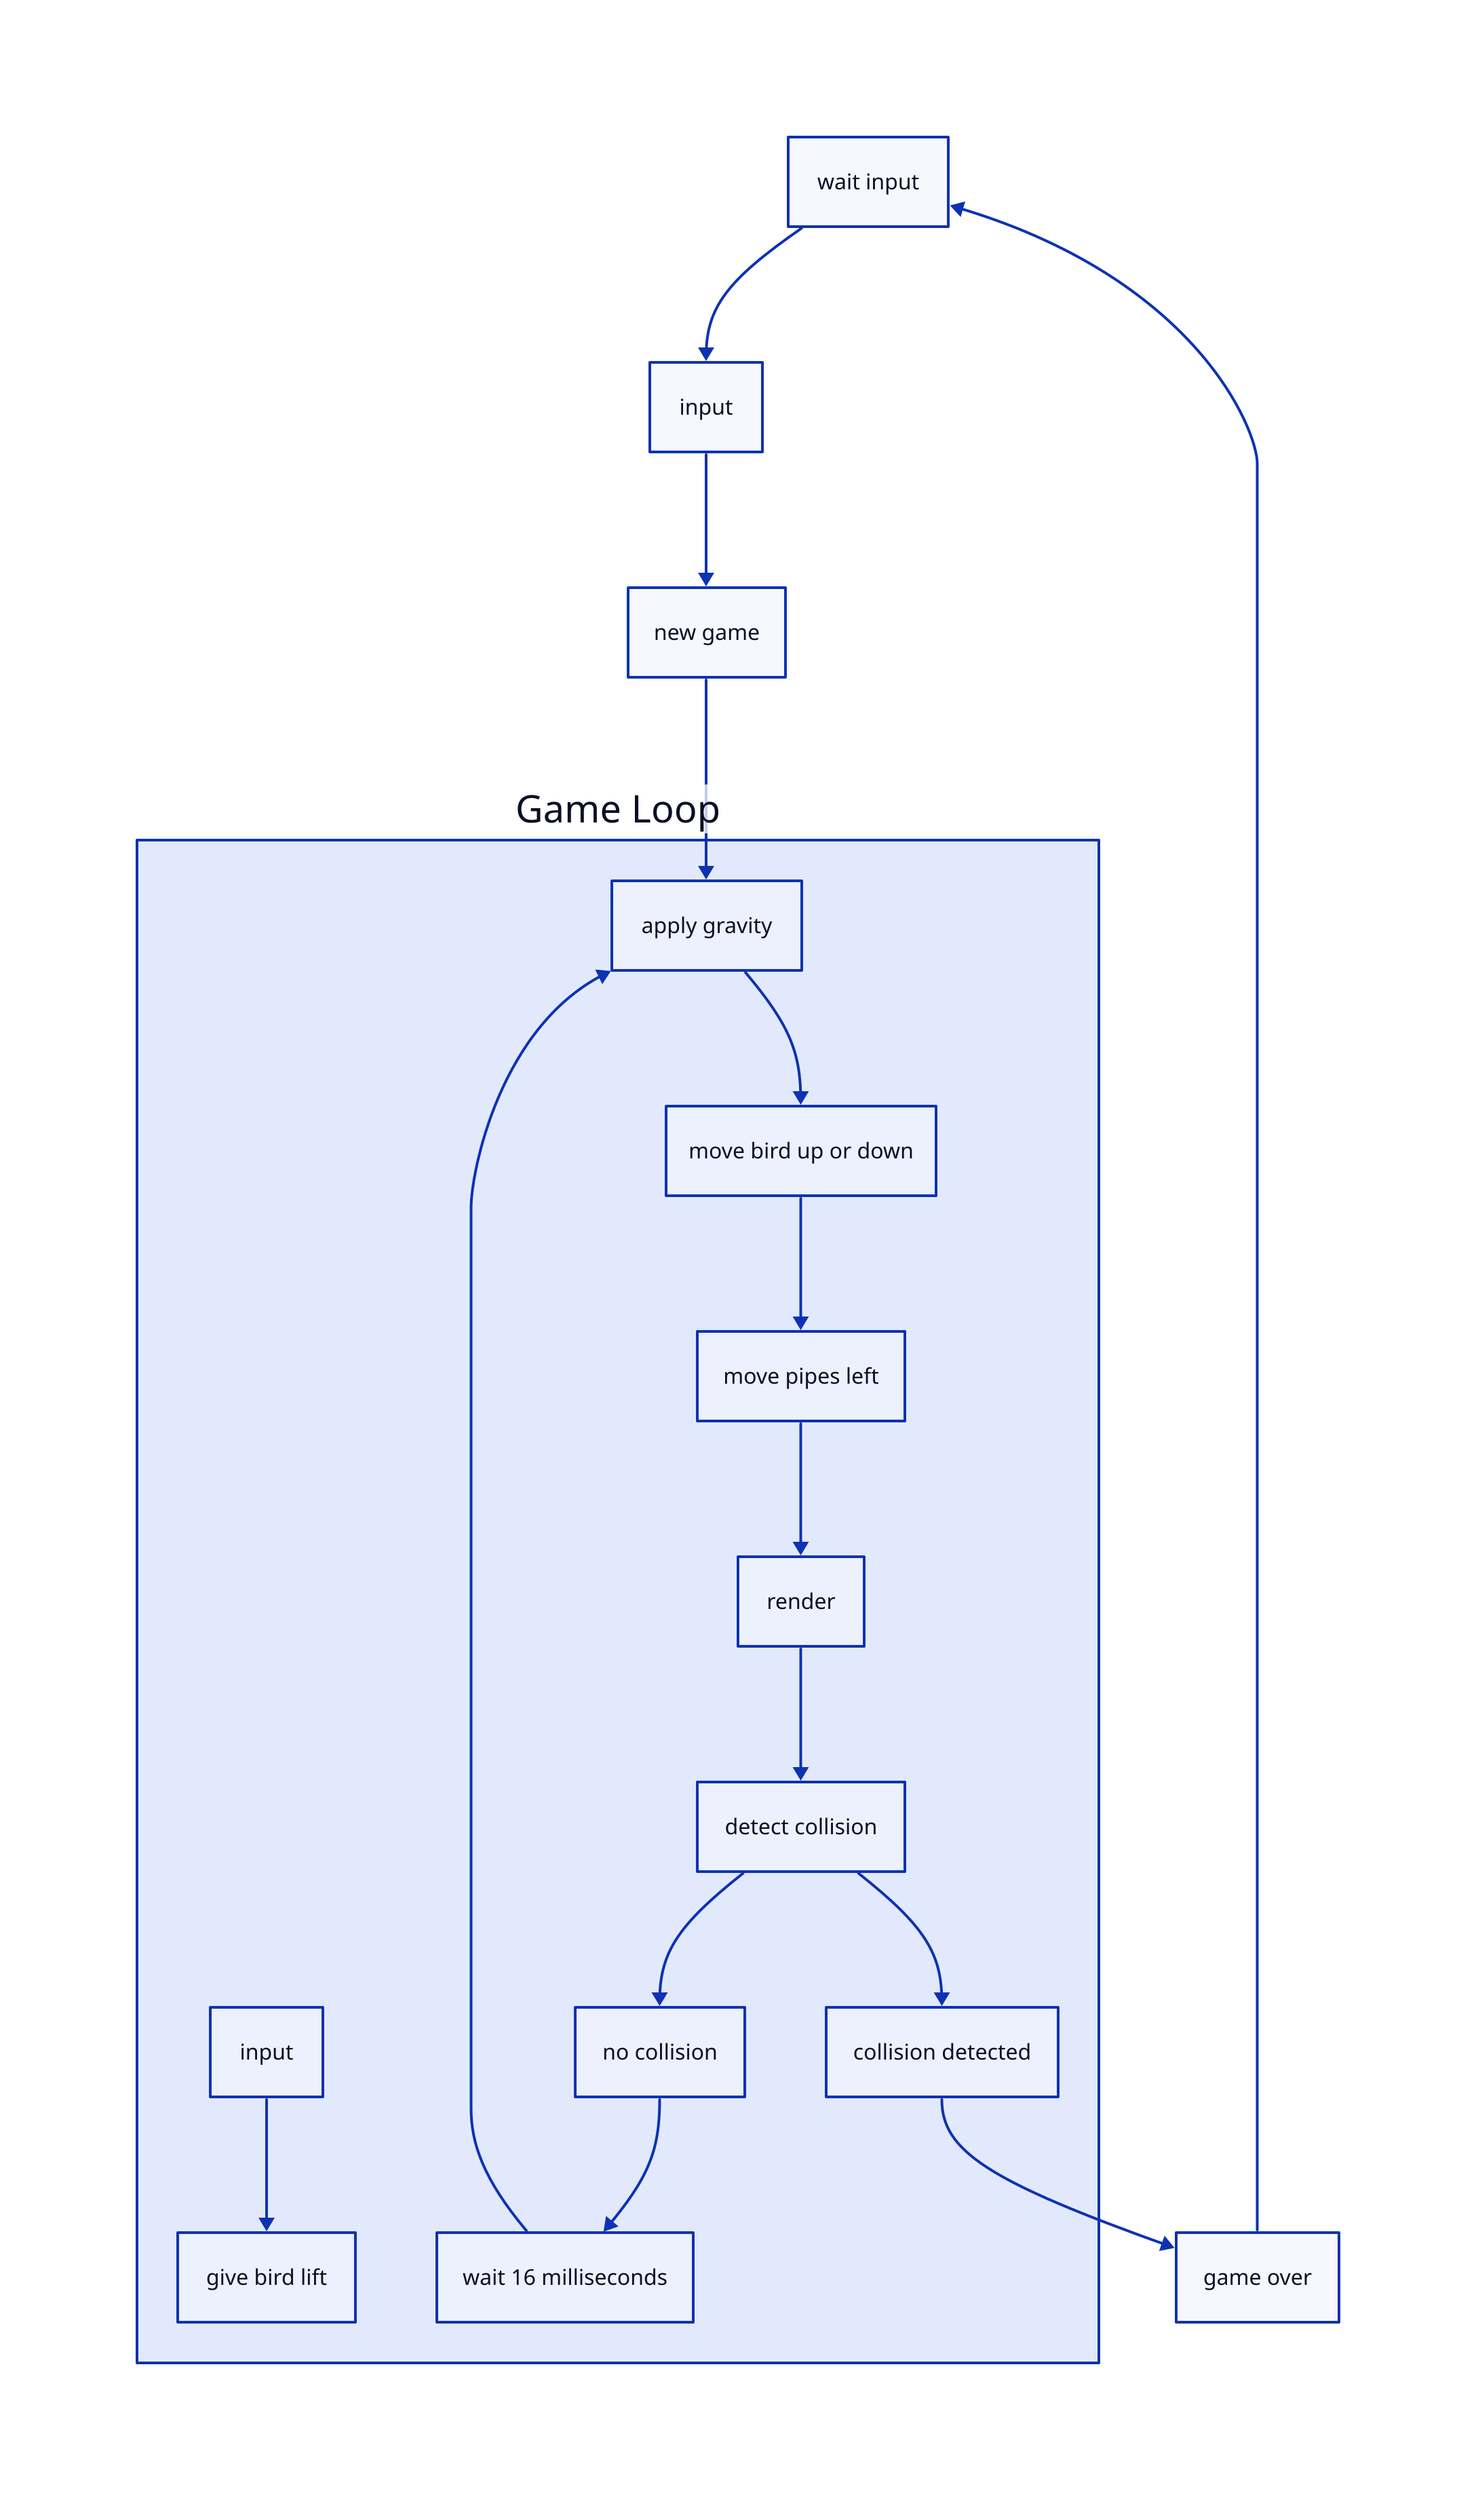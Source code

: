 # This game loop is a simplified overview and inaccurate of certain
# details of the actual game loop.

wait input -> input -> new game -> Game Loop.apply gravity

Game Loop: {
  input -> give bird lift

  apply gravity -> move bird up or down -> move pipes left -> render -> detect collision

  detect collision -> no collision -> wait 16 milliseconds -> apply gravity
  detect collision -> collision detected -> _.game over
}

game over -> wait input
